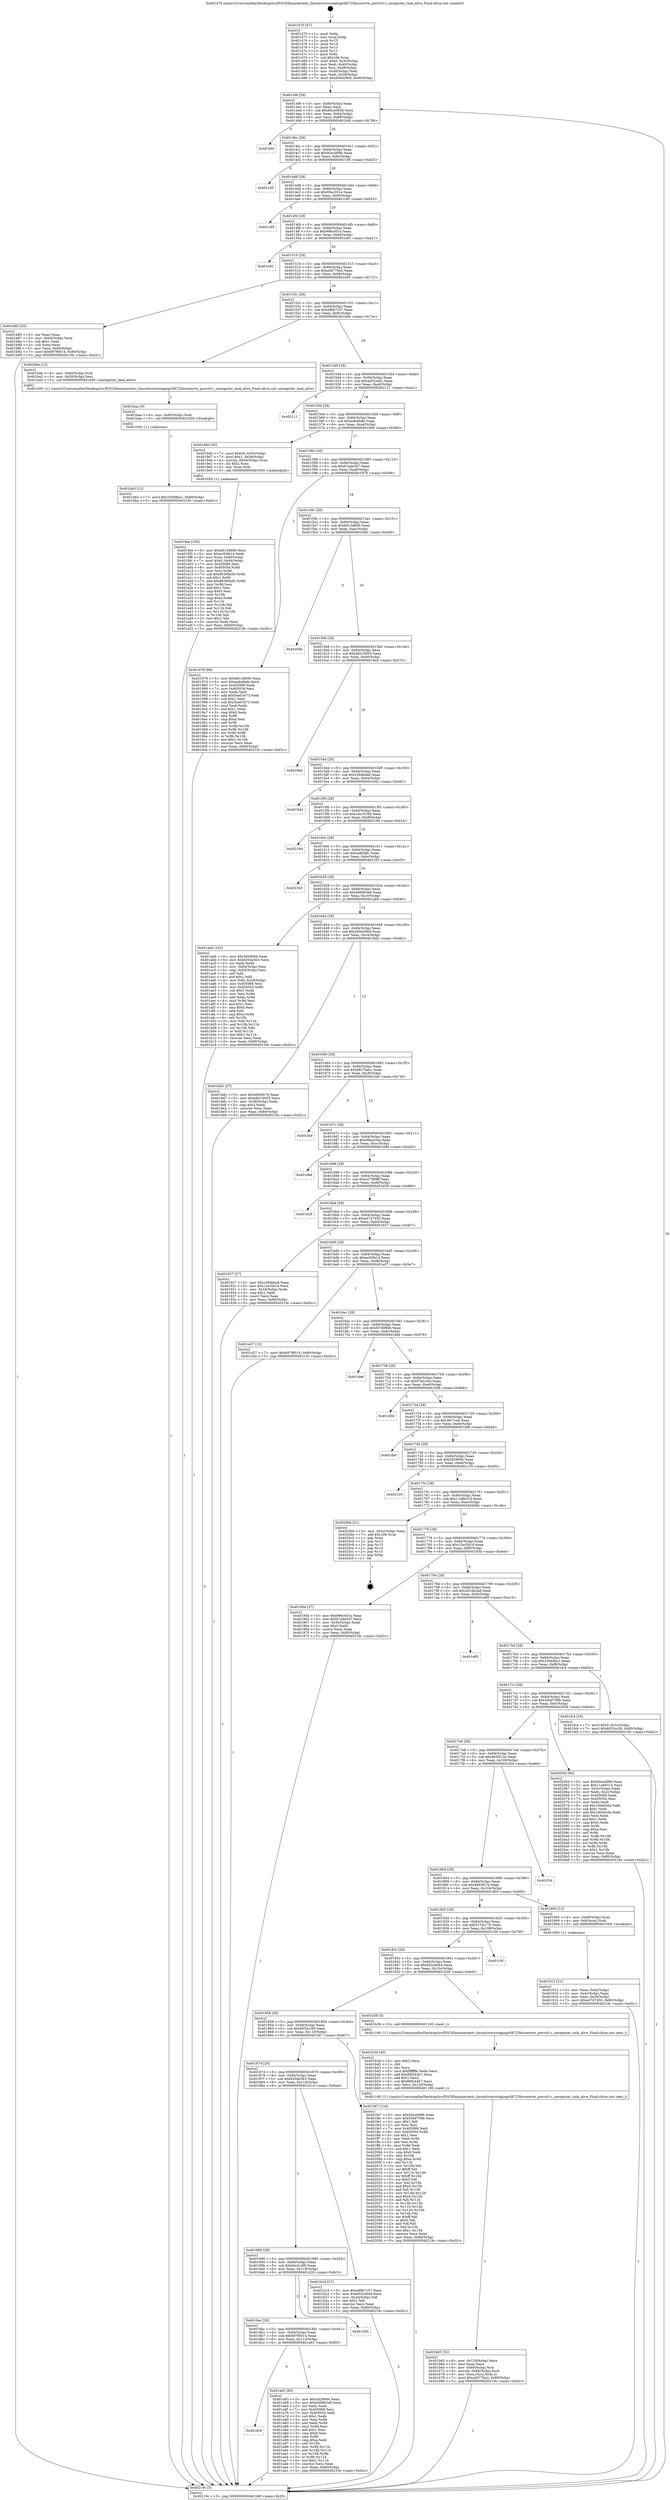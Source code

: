 digraph "0x401470" {
  label = "0x401470 (/mnt/c/Users/mathe/Desktop/tcc/POCII/binaries/extr_linuxdriversstagingrtl8723bscorertw_pwrctrl.c_unregister_task_alive_Final-ollvm.out::main(0))"
  labelloc = "t"
  node[shape=record]

  Entry [label="",width=0.3,height=0.3,shape=circle,fillcolor=black,style=filled]
  "0x40149f" [label="{
     0x40149f [29]\l
     | [instrs]\l
     &nbsp;&nbsp;0x40149f \<+3\>: mov -0x80(%rbp),%eax\l
     &nbsp;&nbsp;0x4014a2 \<+2\>: mov %eax,%ecx\l
     &nbsp;&nbsp;0x4014a4 \<+6\>: sub $0x84c40926,%ecx\l
     &nbsp;&nbsp;0x4014aa \<+6\>: mov %eax,-0x84(%rbp)\l
     &nbsp;&nbsp;0x4014b0 \<+6\>: mov %ecx,-0x88(%rbp)\l
     &nbsp;&nbsp;0x4014b6 \<+6\>: je 0000000000401bf4 \<main+0x784\>\l
  }"]
  "0x401bf4" [label="{
     0x401bf4\l
  }", style=dashed]
  "0x4014bc" [label="{
     0x4014bc [28]\l
     | [instrs]\l
     &nbsp;&nbsp;0x4014bc \<+5\>: jmp 00000000004014c1 \<main+0x51\>\l
     &nbsp;&nbsp;0x4014c1 \<+6\>: mov -0x84(%rbp),%eax\l
     &nbsp;&nbsp;0x4014c7 \<+5\>: sub $0x92ecd086,%eax\l
     &nbsp;&nbsp;0x4014cc \<+6\>: mov %eax,-0x8c(%rbp)\l
     &nbsp;&nbsp;0x4014d2 \<+6\>: je 0000000000402195 \<main+0xd25\>\l
  }"]
  Exit [label="",width=0.3,height=0.3,shape=circle,fillcolor=black,style=filled,peripheries=2]
  "0x402195" [label="{
     0x402195\l
  }", style=dashed]
  "0x4014d8" [label="{
     0x4014d8 [28]\l
     | [instrs]\l
     &nbsp;&nbsp;0x4014d8 \<+5\>: jmp 00000000004014dd \<main+0x6d\>\l
     &nbsp;&nbsp;0x4014dd \<+6\>: mov -0x84(%rbp),%eax\l
     &nbsp;&nbsp;0x4014e3 \<+5\>: sub $0x95ec201e,%eax\l
     &nbsp;&nbsp;0x4014e8 \<+6\>: mov %eax,-0x90(%rbp)\l
     &nbsp;&nbsp;0x4014ee \<+6\>: je 0000000000401c95 \<main+0x825\>\l
  }"]
  "0x401bb3" [label="{
     0x401bb3 [12]\l
     | [instrs]\l
     &nbsp;&nbsp;0x401bb3 \<+7\>: movl $0x32948ba1,-0x80(%rbp)\l
     &nbsp;&nbsp;0x401bba \<+5\>: jmp 000000000040219c \<main+0xd2c\>\l
  }"]
  "0x401c95" [label="{
     0x401c95\l
  }", style=dashed]
  "0x4014f4" [label="{
     0x4014f4 [28]\l
     | [instrs]\l
     &nbsp;&nbsp;0x4014f4 \<+5\>: jmp 00000000004014f9 \<main+0x89\>\l
     &nbsp;&nbsp;0x4014f9 \<+6\>: mov -0x84(%rbp),%eax\l
     &nbsp;&nbsp;0x4014ff \<+5\>: sub $0x996c401a,%eax\l
     &nbsp;&nbsp;0x401504 \<+6\>: mov %eax,-0x94(%rbp)\l
     &nbsp;&nbsp;0x40150a \<+6\>: je 0000000000401e91 \<main+0xa21\>\l
  }"]
  "0x401baa" [label="{
     0x401baa [9]\l
     | [instrs]\l
     &nbsp;&nbsp;0x401baa \<+4\>: mov -0x60(%rbp),%rdi\l
     &nbsp;&nbsp;0x401bae \<+5\>: call 0000000000401030 \<free@plt\>\l
     | [calls]\l
     &nbsp;&nbsp;0x401030 \{1\} (unknown)\l
  }"]
  "0x401e91" [label="{
     0x401e91\l
  }", style=dashed]
  "0x401510" [label="{
     0x401510 [28]\l
     | [instrs]\l
     &nbsp;&nbsp;0x401510 \<+5\>: jmp 0000000000401515 \<main+0xa5\>\l
     &nbsp;&nbsp;0x401515 \<+6\>: mov -0x84(%rbp),%eax\l
     &nbsp;&nbsp;0x40151b \<+5\>: sub $0xa0d77be2,%eax\l
     &nbsp;&nbsp;0x401520 \<+6\>: mov %eax,-0x98(%rbp)\l
     &nbsp;&nbsp;0x401526 \<+6\>: je 0000000000401b85 \<main+0x715\>\l
  }"]
  "0x401b65" [label="{
     0x401b65 [32]\l
     | [instrs]\l
     &nbsp;&nbsp;0x401b65 \<+6\>: mov -0x120(%rbp),%ecx\l
     &nbsp;&nbsp;0x401b6b \<+3\>: imul %eax,%ecx\l
     &nbsp;&nbsp;0x401b6e \<+4\>: mov -0x60(%rbp),%rsi\l
     &nbsp;&nbsp;0x401b72 \<+4\>: movslq -0x64(%rbp),%rdi\l
     &nbsp;&nbsp;0x401b76 \<+3\>: mov %ecx,(%rsi,%rdi,4)\l
     &nbsp;&nbsp;0x401b79 \<+7\>: movl $0xa0d77be2,-0x80(%rbp)\l
     &nbsp;&nbsp;0x401b80 \<+5\>: jmp 000000000040219c \<main+0xd2c\>\l
  }"]
  "0x401b85" [label="{
     0x401b85 [25]\l
     | [instrs]\l
     &nbsp;&nbsp;0x401b85 \<+2\>: xor %eax,%eax\l
     &nbsp;&nbsp;0x401b87 \<+3\>: mov -0x64(%rbp),%ecx\l
     &nbsp;&nbsp;0x401b8a \<+3\>: sub $0x1,%eax\l
     &nbsp;&nbsp;0x401b8d \<+2\>: sub %eax,%ecx\l
     &nbsp;&nbsp;0x401b8f \<+3\>: mov %ecx,-0x64(%rbp)\l
     &nbsp;&nbsp;0x401b92 \<+7\>: movl $0x697f6014,-0x80(%rbp)\l
     &nbsp;&nbsp;0x401b99 \<+5\>: jmp 000000000040219c \<main+0xd2c\>\l
  }"]
  "0x40152c" [label="{
     0x40152c [28]\l
     | [instrs]\l
     &nbsp;&nbsp;0x40152c \<+5\>: jmp 0000000000401531 \<main+0xc1\>\l
     &nbsp;&nbsp;0x401531 \<+6\>: mov -0x84(%rbp),%eax\l
     &nbsp;&nbsp;0x401537 \<+5\>: sub $0xa99b7c57,%eax\l
     &nbsp;&nbsp;0x40153c \<+6\>: mov %eax,-0x9c(%rbp)\l
     &nbsp;&nbsp;0x401542 \<+6\>: je 0000000000401b9e \<main+0x72e\>\l
  }"]
  "0x401b3d" [label="{
     0x401b3d [40]\l
     | [instrs]\l
     &nbsp;&nbsp;0x401b3d \<+5\>: mov $0x2,%ecx\l
     &nbsp;&nbsp;0x401b42 \<+1\>: cltd\l
     &nbsp;&nbsp;0x401b43 \<+2\>: idiv %ecx\l
     &nbsp;&nbsp;0x401b45 \<+6\>: imul $0xfffffffe,%edx,%ecx\l
     &nbsp;&nbsp;0x401b4b \<+6\>: add $0x89f244b7,%ecx\l
     &nbsp;&nbsp;0x401b51 \<+3\>: add $0x1,%ecx\l
     &nbsp;&nbsp;0x401b54 \<+6\>: sub $0x89f244b7,%ecx\l
     &nbsp;&nbsp;0x401b5a \<+6\>: mov %ecx,-0x120(%rbp)\l
     &nbsp;&nbsp;0x401b60 \<+5\>: call 0000000000401160 \<next_i\>\l
     | [calls]\l
     &nbsp;&nbsp;0x401160 \{1\} (/mnt/c/Users/mathe/Desktop/tcc/POCII/binaries/extr_linuxdriversstagingrtl8723bscorertw_pwrctrl.c_unregister_task_alive_Final-ollvm.out::next_i)\l
  }"]
  "0x401b9e" [label="{
     0x401b9e [12]\l
     | [instrs]\l
     &nbsp;&nbsp;0x401b9e \<+4\>: mov -0x60(%rbp),%rdi\l
     &nbsp;&nbsp;0x401ba2 \<+3\>: mov -0x50(%rbp),%esi\l
     &nbsp;&nbsp;0x401ba5 \<+5\>: call 0000000000401400 \<unregister_task_alive\>\l
     | [calls]\l
     &nbsp;&nbsp;0x401400 \{1\} (/mnt/c/Users/mathe/Desktop/tcc/POCII/binaries/extr_linuxdriversstagingrtl8723bscorertw_pwrctrl.c_unregister_task_alive_Final-ollvm.out::unregister_task_alive)\l
  }"]
  "0x401548" [label="{
     0x401548 [28]\l
     | [instrs]\l
     &nbsp;&nbsp;0x401548 \<+5\>: jmp 000000000040154d \<main+0xdd\>\l
     &nbsp;&nbsp;0x40154d \<+6\>: mov -0x84(%rbp),%eax\l
     &nbsp;&nbsp;0x401553 \<+5\>: sub $0xaa552ed1,%eax\l
     &nbsp;&nbsp;0x401558 \<+6\>: mov %eax,-0xa0(%rbp)\l
     &nbsp;&nbsp;0x40155e \<+6\>: je 0000000000402111 \<main+0xca1\>\l
  }"]
  "0x4018c8" [label="{
     0x4018c8\l
  }", style=dashed]
  "0x402111" [label="{
     0x402111\l
  }", style=dashed]
  "0x401564" [label="{
     0x401564 [28]\l
     | [instrs]\l
     &nbsp;&nbsp;0x401564 \<+5\>: jmp 0000000000401569 \<main+0xf9\>\l
     &nbsp;&nbsp;0x401569 \<+6\>: mov -0x84(%rbp),%eax\l
     &nbsp;&nbsp;0x40156f \<+5\>: sub $0xaa6d8afe,%eax\l
     &nbsp;&nbsp;0x401574 \<+6\>: mov %eax,-0xa4(%rbp)\l
     &nbsp;&nbsp;0x40157a \<+6\>: je 00000000004019d0 \<main+0x560\>\l
  }"]
  "0x401a63" [label="{
     0x401a63 [83]\l
     | [instrs]\l
     &nbsp;&nbsp;0x401a63 \<+5\>: mov $0x3d29094,%eax\l
     &nbsp;&nbsp;0x401a68 \<+5\>: mov $0xd46963a8,%ecx\l
     &nbsp;&nbsp;0x401a6d \<+2\>: xor %edx,%edx\l
     &nbsp;&nbsp;0x401a6f \<+7\>: mov 0x405068,%esi\l
     &nbsp;&nbsp;0x401a76 \<+7\>: mov 0x405054,%edi\l
     &nbsp;&nbsp;0x401a7d \<+3\>: sub $0x1,%edx\l
     &nbsp;&nbsp;0x401a80 \<+3\>: mov %esi,%r8d\l
     &nbsp;&nbsp;0x401a83 \<+3\>: add %edx,%r8d\l
     &nbsp;&nbsp;0x401a86 \<+4\>: imul %r8d,%esi\l
     &nbsp;&nbsp;0x401a8a \<+3\>: and $0x1,%esi\l
     &nbsp;&nbsp;0x401a8d \<+3\>: cmp $0x0,%esi\l
     &nbsp;&nbsp;0x401a90 \<+4\>: sete %r9b\l
     &nbsp;&nbsp;0x401a94 \<+3\>: cmp $0xa,%edi\l
     &nbsp;&nbsp;0x401a97 \<+4\>: setl %r10b\l
     &nbsp;&nbsp;0x401a9b \<+3\>: mov %r9b,%r11b\l
     &nbsp;&nbsp;0x401a9e \<+3\>: and %r10b,%r11b\l
     &nbsp;&nbsp;0x401aa1 \<+3\>: xor %r10b,%r9b\l
     &nbsp;&nbsp;0x401aa4 \<+3\>: or %r9b,%r11b\l
     &nbsp;&nbsp;0x401aa7 \<+4\>: test $0x1,%r11b\l
     &nbsp;&nbsp;0x401aab \<+3\>: cmovne %ecx,%eax\l
     &nbsp;&nbsp;0x401aae \<+3\>: mov %eax,-0x80(%rbp)\l
     &nbsp;&nbsp;0x401ab1 \<+5\>: jmp 000000000040219c \<main+0xd2c\>\l
  }"]
  "0x4019d0" [label="{
     0x4019d0 [30]\l
     | [instrs]\l
     &nbsp;&nbsp;0x4019d0 \<+7\>: movl $0x64,-0x50(%rbp)\l
     &nbsp;&nbsp;0x4019d7 \<+7\>: movl $0x1,-0x54(%rbp)\l
     &nbsp;&nbsp;0x4019de \<+4\>: movslq -0x54(%rbp),%rax\l
     &nbsp;&nbsp;0x4019e2 \<+4\>: shl $0x2,%rax\l
     &nbsp;&nbsp;0x4019e6 \<+3\>: mov %rax,%rdi\l
     &nbsp;&nbsp;0x4019e9 \<+5\>: call 0000000000401050 \<malloc@plt\>\l
     | [calls]\l
     &nbsp;&nbsp;0x401050 \{1\} (unknown)\l
  }"]
  "0x401580" [label="{
     0x401580 [28]\l
     | [instrs]\l
     &nbsp;&nbsp;0x401580 \<+5\>: jmp 0000000000401585 \<main+0x115\>\l
     &nbsp;&nbsp;0x401585 \<+6\>: mov -0x84(%rbp),%eax\l
     &nbsp;&nbsp;0x40158b \<+5\>: sub $0xb7ade547,%eax\l
     &nbsp;&nbsp;0x401590 \<+6\>: mov %eax,-0xa8(%rbp)\l
     &nbsp;&nbsp;0x401596 \<+6\>: je 0000000000401978 \<main+0x508\>\l
  }"]
  "0x4018ac" [label="{
     0x4018ac [28]\l
     | [instrs]\l
     &nbsp;&nbsp;0x4018ac \<+5\>: jmp 00000000004018b1 \<main+0x441\>\l
     &nbsp;&nbsp;0x4018b1 \<+6\>: mov -0x84(%rbp),%eax\l
     &nbsp;&nbsp;0x4018b7 \<+5\>: sub $0x697f6014,%eax\l
     &nbsp;&nbsp;0x4018bc \<+6\>: mov %eax,-0x11c(%rbp)\l
     &nbsp;&nbsp;0x4018c2 \<+6\>: je 0000000000401a63 \<main+0x5f3\>\l
  }"]
  "0x401978" [label="{
     0x401978 [88]\l
     | [instrs]\l
     &nbsp;&nbsp;0x401978 \<+5\>: mov $0xb813d690,%eax\l
     &nbsp;&nbsp;0x40197d \<+5\>: mov $0xaa6d8afe,%ecx\l
     &nbsp;&nbsp;0x401982 \<+7\>: mov 0x405068,%edx\l
     &nbsp;&nbsp;0x401989 \<+7\>: mov 0x405054,%esi\l
     &nbsp;&nbsp;0x401990 \<+2\>: mov %edx,%edi\l
     &nbsp;&nbsp;0x401992 \<+6\>: add $0x5ea03473,%edi\l
     &nbsp;&nbsp;0x401998 \<+3\>: sub $0x1,%edi\l
     &nbsp;&nbsp;0x40199b \<+6\>: sub $0x5ea03473,%edi\l
     &nbsp;&nbsp;0x4019a1 \<+3\>: imul %edi,%edx\l
     &nbsp;&nbsp;0x4019a4 \<+3\>: and $0x1,%edx\l
     &nbsp;&nbsp;0x4019a7 \<+3\>: cmp $0x0,%edx\l
     &nbsp;&nbsp;0x4019aa \<+4\>: sete %r8b\l
     &nbsp;&nbsp;0x4019ae \<+3\>: cmp $0xa,%esi\l
     &nbsp;&nbsp;0x4019b1 \<+4\>: setl %r9b\l
     &nbsp;&nbsp;0x4019b5 \<+3\>: mov %r8b,%r10b\l
     &nbsp;&nbsp;0x4019b8 \<+3\>: and %r9b,%r10b\l
     &nbsp;&nbsp;0x4019bb \<+3\>: xor %r9b,%r8b\l
     &nbsp;&nbsp;0x4019be \<+3\>: or %r8b,%r10b\l
     &nbsp;&nbsp;0x4019c1 \<+4\>: test $0x1,%r10b\l
     &nbsp;&nbsp;0x4019c5 \<+3\>: cmovne %ecx,%eax\l
     &nbsp;&nbsp;0x4019c8 \<+3\>: mov %eax,-0x80(%rbp)\l
     &nbsp;&nbsp;0x4019cb \<+5\>: jmp 000000000040219c \<main+0xd2c\>\l
  }"]
  "0x40159c" [label="{
     0x40159c [28]\l
     | [instrs]\l
     &nbsp;&nbsp;0x40159c \<+5\>: jmp 00000000004015a1 \<main+0x131\>\l
     &nbsp;&nbsp;0x4015a1 \<+6\>: mov -0x84(%rbp),%eax\l
     &nbsp;&nbsp;0x4015a7 \<+5\>: sub $0xb813d690,%eax\l
     &nbsp;&nbsp;0x4015ac \<+6\>: mov %eax,-0xac(%rbp)\l
     &nbsp;&nbsp;0x4015b2 \<+6\>: je 00000000004020d0 \<main+0xc60\>\l
  }"]
  "0x401d35" [label="{
     0x401d35\l
  }", style=dashed]
  "0x4020d0" [label="{
     0x4020d0\l
  }", style=dashed]
  "0x4015b8" [label="{
     0x4015b8 [28]\l
     | [instrs]\l
     &nbsp;&nbsp;0x4015b8 \<+5\>: jmp 00000000004015bd \<main+0x14d\>\l
     &nbsp;&nbsp;0x4015bd \<+6\>: mov -0x84(%rbp),%eax\l
     &nbsp;&nbsp;0x4015c3 \<+5\>: sub $0xb8210055,%eax\l
     &nbsp;&nbsp;0x4015c8 \<+6\>: mov %eax,-0xb0(%rbp)\l
     &nbsp;&nbsp;0x4015ce \<+6\>: je 00000000004018ed \<main+0x47d\>\l
  }"]
  "0x401890" [label="{
     0x401890 [28]\l
     | [instrs]\l
     &nbsp;&nbsp;0x401890 \<+5\>: jmp 0000000000401895 \<main+0x425\>\l
     &nbsp;&nbsp;0x401895 \<+6\>: mov -0x84(%rbp),%eax\l
     &nbsp;&nbsp;0x40189b \<+5\>: sub $0x64c414f0,%eax\l
     &nbsp;&nbsp;0x4018a0 \<+6\>: mov %eax,-0x118(%rbp)\l
     &nbsp;&nbsp;0x4018a6 \<+6\>: je 0000000000401d35 \<main+0x8c5\>\l
  }"]
  "0x4018ed" [label="{
     0x4018ed\l
  }", style=dashed]
  "0x4015d4" [label="{
     0x4015d4 [28]\l
     | [instrs]\l
     &nbsp;&nbsp;0x4015d4 \<+5\>: jmp 00000000004015d9 \<main+0x169\>\l
     &nbsp;&nbsp;0x4015d9 \<+6\>: mov -0x84(%rbp),%eax\l
     &nbsp;&nbsp;0x4015df \<+5\>: sub $0xc39dbba8,%eax\l
     &nbsp;&nbsp;0x4015e4 \<+6\>: mov %eax,-0xb4(%rbp)\l
     &nbsp;&nbsp;0x4015ea \<+6\>: je 0000000000401942 \<main+0x4d2\>\l
  }"]
  "0x401b1d" [label="{
     0x401b1d [27]\l
     | [instrs]\l
     &nbsp;&nbsp;0x401b1d \<+5\>: mov $0xa99b7c57,%eax\l
     &nbsp;&nbsp;0x401b22 \<+5\>: mov $0x602cbd44,%ecx\l
     &nbsp;&nbsp;0x401b27 \<+3\>: mov -0x2d(%rbp),%dl\l
     &nbsp;&nbsp;0x401b2a \<+3\>: test $0x1,%dl\l
     &nbsp;&nbsp;0x401b2d \<+3\>: cmovne %ecx,%eax\l
     &nbsp;&nbsp;0x401b30 \<+3\>: mov %eax,-0x80(%rbp)\l
     &nbsp;&nbsp;0x401b33 \<+5\>: jmp 000000000040219c \<main+0xd2c\>\l
  }"]
  "0x401942" [label="{
     0x401942\l
  }", style=dashed]
  "0x4015f0" [label="{
     0x4015f0 [28]\l
     | [instrs]\l
     &nbsp;&nbsp;0x4015f0 \<+5\>: jmp 00000000004015f5 \<main+0x185\>\l
     &nbsp;&nbsp;0x4015f5 \<+6\>: mov -0x84(%rbp),%eax\l
     &nbsp;&nbsp;0x4015fb \<+5\>: sub $0xc4a19184,%eax\l
     &nbsp;&nbsp;0x401600 \<+6\>: mov %eax,-0xb8(%rbp)\l
     &nbsp;&nbsp;0x401606 \<+6\>: je 0000000000402184 \<main+0xd14\>\l
  }"]
  "0x401874" [label="{
     0x401874 [28]\l
     | [instrs]\l
     &nbsp;&nbsp;0x401874 \<+5\>: jmp 0000000000401879 \<main+0x409\>\l
     &nbsp;&nbsp;0x401879 \<+6\>: mov -0x84(%rbp),%eax\l
     &nbsp;&nbsp;0x40187f \<+5\>: sub $0x620de3b3,%eax\l
     &nbsp;&nbsp;0x401884 \<+6\>: mov %eax,-0x114(%rbp)\l
     &nbsp;&nbsp;0x40188a \<+6\>: je 0000000000401b1d \<main+0x6ad\>\l
  }"]
  "0x402184" [label="{
     0x402184\l
  }", style=dashed]
  "0x40160c" [label="{
     0x40160c [28]\l
     | [instrs]\l
     &nbsp;&nbsp;0x40160c \<+5\>: jmp 0000000000401611 \<main+0x1a1\>\l
     &nbsp;&nbsp;0x401611 \<+6\>: mov -0x84(%rbp),%eax\l
     &nbsp;&nbsp;0x401617 \<+5\>: sub $0xcedf28fc,%eax\l
     &nbsp;&nbsp;0x40161c \<+6\>: mov %eax,-0xbc(%rbp)\l
     &nbsp;&nbsp;0x401622 \<+6\>: je 0000000000402163 \<main+0xcf3\>\l
  }"]
  "0x401fd7" [label="{
     0x401fd7 [134]\l
     | [instrs]\l
     &nbsp;&nbsp;0x401fd7 \<+5\>: mov $0x92ecd086,%eax\l
     &nbsp;&nbsp;0x401fdc \<+5\>: mov $0x430d709b,%ecx\l
     &nbsp;&nbsp;0x401fe1 \<+2\>: mov $0x1,%dl\l
     &nbsp;&nbsp;0x401fe3 \<+2\>: xor %esi,%esi\l
     &nbsp;&nbsp;0x401fe5 \<+7\>: mov 0x405068,%edi\l
     &nbsp;&nbsp;0x401fec \<+8\>: mov 0x405054,%r8d\l
     &nbsp;&nbsp;0x401ff4 \<+3\>: sub $0x1,%esi\l
     &nbsp;&nbsp;0x401ff7 \<+3\>: mov %edi,%r9d\l
     &nbsp;&nbsp;0x401ffa \<+3\>: add %esi,%r9d\l
     &nbsp;&nbsp;0x401ffd \<+4\>: imul %r9d,%edi\l
     &nbsp;&nbsp;0x402001 \<+3\>: and $0x1,%edi\l
     &nbsp;&nbsp;0x402004 \<+3\>: cmp $0x0,%edi\l
     &nbsp;&nbsp;0x402007 \<+4\>: sete %r10b\l
     &nbsp;&nbsp;0x40200b \<+4\>: cmp $0xa,%r8d\l
     &nbsp;&nbsp;0x40200f \<+4\>: setl %r11b\l
     &nbsp;&nbsp;0x402013 \<+3\>: mov %r10b,%bl\l
     &nbsp;&nbsp;0x402016 \<+3\>: xor $0xff,%bl\l
     &nbsp;&nbsp;0x402019 \<+3\>: mov %r11b,%r14b\l
     &nbsp;&nbsp;0x40201c \<+4\>: xor $0xff,%r14b\l
     &nbsp;&nbsp;0x402020 \<+3\>: xor $0x0,%dl\l
     &nbsp;&nbsp;0x402023 \<+3\>: mov %bl,%r15b\l
     &nbsp;&nbsp;0x402026 \<+4\>: and $0x0,%r15b\l
     &nbsp;&nbsp;0x40202a \<+3\>: and %dl,%r10b\l
     &nbsp;&nbsp;0x40202d \<+3\>: mov %r14b,%r12b\l
     &nbsp;&nbsp;0x402030 \<+4\>: and $0x0,%r12b\l
     &nbsp;&nbsp;0x402034 \<+3\>: and %dl,%r11b\l
     &nbsp;&nbsp;0x402037 \<+3\>: or %r10b,%r15b\l
     &nbsp;&nbsp;0x40203a \<+3\>: or %r11b,%r12b\l
     &nbsp;&nbsp;0x40203d \<+3\>: xor %r12b,%r15b\l
     &nbsp;&nbsp;0x402040 \<+3\>: or %r14b,%bl\l
     &nbsp;&nbsp;0x402043 \<+3\>: xor $0xff,%bl\l
     &nbsp;&nbsp;0x402046 \<+3\>: or $0x0,%dl\l
     &nbsp;&nbsp;0x402049 \<+2\>: and %dl,%bl\l
     &nbsp;&nbsp;0x40204b \<+3\>: or %bl,%r15b\l
     &nbsp;&nbsp;0x40204e \<+4\>: test $0x1,%r15b\l
     &nbsp;&nbsp;0x402052 \<+3\>: cmovne %ecx,%eax\l
     &nbsp;&nbsp;0x402055 \<+3\>: mov %eax,-0x80(%rbp)\l
     &nbsp;&nbsp;0x402058 \<+5\>: jmp 000000000040219c \<main+0xd2c\>\l
  }"]
  "0x402163" [label="{
     0x402163\l
  }", style=dashed]
  "0x401628" [label="{
     0x401628 [28]\l
     | [instrs]\l
     &nbsp;&nbsp;0x401628 \<+5\>: jmp 000000000040162d \<main+0x1bd\>\l
     &nbsp;&nbsp;0x40162d \<+6\>: mov -0x84(%rbp),%eax\l
     &nbsp;&nbsp;0x401633 \<+5\>: sub $0xd46963a8,%eax\l
     &nbsp;&nbsp;0x401638 \<+6\>: mov %eax,-0xc0(%rbp)\l
     &nbsp;&nbsp;0x40163e \<+6\>: je 0000000000401ab6 \<main+0x646\>\l
  }"]
  "0x401858" [label="{
     0x401858 [28]\l
     | [instrs]\l
     &nbsp;&nbsp;0x401858 \<+5\>: jmp 000000000040185d \<main+0x3ed\>\l
     &nbsp;&nbsp;0x40185d \<+6\>: mov -0x84(%rbp),%eax\l
     &nbsp;&nbsp;0x401863 \<+5\>: sub $0x6033cc56,%eax\l
     &nbsp;&nbsp;0x401868 \<+6\>: mov %eax,-0x110(%rbp)\l
     &nbsp;&nbsp;0x40186e \<+6\>: je 0000000000401fd7 \<main+0xb67\>\l
  }"]
  "0x401ab6" [label="{
     0x401ab6 [103]\l
     | [instrs]\l
     &nbsp;&nbsp;0x401ab6 \<+5\>: mov $0x3d29094,%eax\l
     &nbsp;&nbsp;0x401abb \<+5\>: mov $0x620de3b3,%ecx\l
     &nbsp;&nbsp;0x401ac0 \<+2\>: xor %edx,%edx\l
     &nbsp;&nbsp;0x401ac2 \<+3\>: mov -0x64(%rbp),%esi\l
     &nbsp;&nbsp;0x401ac5 \<+3\>: cmp -0x54(%rbp),%esi\l
     &nbsp;&nbsp;0x401ac8 \<+4\>: setl %dil\l
     &nbsp;&nbsp;0x401acc \<+4\>: and $0x1,%dil\l
     &nbsp;&nbsp;0x401ad0 \<+4\>: mov %dil,-0x2d(%rbp)\l
     &nbsp;&nbsp;0x401ad4 \<+7\>: mov 0x405068,%esi\l
     &nbsp;&nbsp;0x401adb \<+8\>: mov 0x405054,%r8d\l
     &nbsp;&nbsp;0x401ae3 \<+3\>: sub $0x1,%edx\l
     &nbsp;&nbsp;0x401ae6 \<+3\>: mov %esi,%r9d\l
     &nbsp;&nbsp;0x401ae9 \<+3\>: add %edx,%r9d\l
     &nbsp;&nbsp;0x401aec \<+4\>: imul %r9d,%esi\l
     &nbsp;&nbsp;0x401af0 \<+3\>: and $0x1,%esi\l
     &nbsp;&nbsp;0x401af3 \<+3\>: cmp $0x0,%esi\l
     &nbsp;&nbsp;0x401af6 \<+4\>: sete %dil\l
     &nbsp;&nbsp;0x401afa \<+4\>: cmp $0xa,%r8d\l
     &nbsp;&nbsp;0x401afe \<+4\>: setl %r10b\l
     &nbsp;&nbsp;0x401b02 \<+3\>: mov %dil,%r11b\l
     &nbsp;&nbsp;0x401b05 \<+3\>: and %r10b,%r11b\l
     &nbsp;&nbsp;0x401b08 \<+3\>: xor %r10b,%dil\l
     &nbsp;&nbsp;0x401b0b \<+3\>: or %dil,%r11b\l
     &nbsp;&nbsp;0x401b0e \<+4\>: test $0x1,%r11b\l
     &nbsp;&nbsp;0x401b12 \<+3\>: cmovne %ecx,%eax\l
     &nbsp;&nbsp;0x401b15 \<+3\>: mov %eax,-0x80(%rbp)\l
     &nbsp;&nbsp;0x401b18 \<+5\>: jmp 000000000040219c \<main+0xd2c\>\l
  }"]
  "0x401644" [label="{
     0x401644 [28]\l
     | [instrs]\l
     &nbsp;&nbsp;0x401644 \<+5\>: jmp 0000000000401649 \<main+0x1d9\>\l
     &nbsp;&nbsp;0x401649 \<+6\>: mov -0x84(%rbp),%eax\l
     &nbsp;&nbsp;0x40164f \<+5\>: sub $0xd50d2904,%eax\l
     &nbsp;&nbsp;0x401654 \<+6\>: mov %eax,-0xc4(%rbp)\l
     &nbsp;&nbsp;0x40165a \<+6\>: je 00000000004018d2 \<main+0x462\>\l
  }"]
  "0x401b38" [label="{
     0x401b38 [5]\l
     | [instrs]\l
     &nbsp;&nbsp;0x401b38 \<+5\>: call 0000000000401160 \<next_i\>\l
     | [calls]\l
     &nbsp;&nbsp;0x401160 \{1\} (/mnt/c/Users/mathe/Desktop/tcc/POCII/binaries/extr_linuxdriversstagingrtl8723bscorertw_pwrctrl.c_unregister_task_alive_Final-ollvm.out::next_i)\l
  }"]
  "0x4018d2" [label="{
     0x4018d2 [27]\l
     | [instrs]\l
     &nbsp;&nbsp;0x4018d2 \<+5\>: mov $0x4845fc7d,%eax\l
     &nbsp;&nbsp;0x4018d7 \<+5\>: mov $0xb8210055,%ecx\l
     &nbsp;&nbsp;0x4018dc \<+3\>: mov -0x38(%rbp),%edx\l
     &nbsp;&nbsp;0x4018df \<+3\>: cmp $0x2,%edx\l
     &nbsp;&nbsp;0x4018e2 \<+3\>: cmovne %ecx,%eax\l
     &nbsp;&nbsp;0x4018e5 \<+3\>: mov %eax,-0x80(%rbp)\l
     &nbsp;&nbsp;0x4018e8 \<+5\>: jmp 000000000040219c \<main+0xd2c\>\l
  }"]
  "0x401660" [label="{
     0x401660 [28]\l
     | [instrs]\l
     &nbsp;&nbsp;0x401660 \<+5\>: jmp 0000000000401665 \<main+0x1f5\>\l
     &nbsp;&nbsp;0x401665 \<+6\>: mov -0x84(%rbp),%eax\l
     &nbsp;&nbsp;0x40166b \<+5\>: sub $0xd8276dcc,%eax\l
     &nbsp;&nbsp;0x401670 \<+6\>: mov %eax,-0xc8(%rbp)\l
     &nbsp;&nbsp;0x401676 \<+6\>: je 0000000000401bbf \<main+0x74f\>\l
  }"]
  "0x40219c" [label="{
     0x40219c [5]\l
     | [instrs]\l
     &nbsp;&nbsp;0x40219c \<+5\>: jmp 000000000040149f \<main+0x2f\>\l
  }"]
  "0x401470" [label="{
     0x401470 [47]\l
     | [instrs]\l
     &nbsp;&nbsp;0x401470 \<+1\>: push %rbp\l
     &nbsp;&nbsp;0x401471 \<+3\>: mov %rsp,%rbp\l
     &nbsp;&nbsp;0x401474 \<+2\>: push %r15\l
     &nbsp;&nbsp;0x401476 \<+2\>: push %r14\l
     &nbsp;&nbsp;0x401478 \<+2\>: push %r13\l
     &nbsp;&nbsp;0x40147a \<+2\>: push %r12\l
     &nbsp;&nbsp;0x40147c \<+1\>: push %rbx\l
     &nbsp;&nbsp;0x40147d \<+7\>: sub $0x108,%rsp\l
     &nbsp;&nbsp;0x401484 \<+7\>: movl $0x0,-0x3c(%rbp)\l
     &nbsp;&nbsp;0x40148b \<+3\>: mov %edi,-0x40(%rbp)\l
     &nbsp;&nbsp;0x40148e \<+4\>: mov %rsi,-0x48(%rbp)\l
     &nbsp;&nbsp;0x401492 \<+3\>: mov -0x40(%rbp),%edi\l
     &nbsp;&nbsp;0x401495 \<+3\>: mov %edi,-0x38(%rbp)\l
     &nbsp;&nbsp;0x401498 \<+7\>: movl $0xd50d2904,-0x80(%rbp)\l
  }"]
  "0x40183c" [label="{
     0x40183c [28]\l
     | [instrs]\l
     &nbsp;&nbsp;0x40183c \<+5\>: jmp 0000000000401841 \<main+0x3d1\>\l
     &nbsp;&nbsp;0x401841 \<+6\>: mov -0x84(%rbp),%eax\l
     &nbsp;&nbsp;0x401847 \<+5\>: sub $0x602cbd44,%eax\l
     &nbsp;&nbsp;0x40184c \<+6\>: mov %eax,-0x10c(%rbp)\l
     &nbsp;&nbsp;0x401852 \<+6\>: je 0000000000401b38 \<main+0x6c8\>\l
  }"]
  "0x401bbf" [label="{
     0x401bbf\l
  }", style=dashed]
  "0x40167c" [label="{
     0x40167c [28]\l
     | [instrs]\l
     &nbsp;&nbsp;0x40167c \<+5\>: jmp 0000000000401681 \<main+0x211\>\l
     &nbsp;&nbsp;0x401681 \<+6\>: mov -0x84(%rbp),%eax\l
     &nbsp;&nbsp;0x401687 \<+5\>: sub $0xd9ace3ea,%eax\l
     &nbsp;&nbsp;0x40168c \<+6\>: mov %eax,-0xcc(%rbp)\l
     &nbsp;&nbsp;0x401692 \<+6\>: je 0000000000401e9d \<main+0xa2d\>\l
  }"]
  "0x401c0f" [label="{
     0x401c0f\l
  }", style=dashed]
  "0x401e9d" [label="{
     0x401e9d\l
  }", style=dashed]
  "0x401698" [label="{
     0x401698 [28]\l
     | [instrs]\l
     &nbsp;&nbsp;0x401698 \<+5\>: jmp 000000000040169d \<main+0x22d\>\l
     &nbsp;&nbsp;0x40169d \<+6\>: mov -0x84(%rbp),%eax\l
     &nbsp;&nbsp;0x4016a3 \<+5\>: sub $0xe27389ff,%eax\l
     &nbsp;&nbsp;0x4016a8 \<+6\>: mov %eax,-0xd0(%rbp)\l
     &nbsp;&nbsp;0x4016ae \<+6\>: je 0000000000401d29 \<main+0x8b9\>\l
  }"]
  "0x4019ee" [label="{
     0x4019ee [105]\l
     | [instrs]\l
     &nbsp;&nbsp;0x4019ee \<+5\>: mov $0xb813d690,%ecx\l
     &nbsp;&nbsp;0x4019f3 \<+5\>: mov $0xec93fa14,%edx\l
     &nbsp;&nbsp;0x4019f8 \<+4\>: mov %rax,-0x60(%rbp)\l
     &nbsp;&nbsp;0x4019fc \<+7\>: movl $0x0,-0x64(%rbp)\l
     &nbsp;&nbsp;0x401a03 \<+7\>: mov 0x405068,%esi\l
     &nbsp;&nbsp;0x401a0a \<+8\>: mov 0x405054,%r8d\l
     &nbsp;&nbsp;0x401a12 \<+3\>: mov %esi,%r9d\l
     &nbsp;&nbsp;0x401a15 \<+7\>: sub $0x96399a50,%r9d\l
     &nbsp;&nbsp;0x401a1c \<+4\>: sub $0x1,%r9d\l
     &nbsp;&nbsp;0x401a20 \<+7\>: add $0x96399a50,%r9d\l
     &nbsp;&nbsp;0x401a27 \<+4\>: imul %r9d,%esi\l
     &nbsp;&nbsp;0x401a2b \<+3\>: and $0x1,%esi\l
     &nbsp;&nbsp;0x401a2e \<+3\>: cmp $0x0,%esi\l
     &nbsp;&nbsp;0x401a31 \<+4\>: sete %r10b\l
     &nbsp;&nbsp;0x401a35 \<+4\>: cmp $0xa,%r8d\l
     &nbsp;&nbsp;0x401a39 \<+4\>: setl %r11b\l
     &nbsp;&nbsp;0x401a3d \<+3\>: mov %r10b,%bl\l
     &nbsp;&nbsp;0x401a40 \<+3\>: and %r11b,%bl\l
     &nbsp;&nbsp;0x401a43 \<+3\>: xor %r11b,%r10b\l
     &nbsp;&nbsp;0x401a46 \<+3\>: or %r10b,%bl\l
     &nbsp;&nbsp;0x401a49 \<+3\>: test $0x1,%bl\l
     &nbsp;&nbsp;0x401a4c \<+3\>: cmovne %edx,%ecx\l
     &nbsp;&nbsp;0x401a4f \<+3\>: mov %ecx,-0x80(%rbp)\l
     &nbsp;&nbsp;0x401a52 \<+5\>: jmp 000000000040219c \<main+0xd2c\>\l
  }"]
  "0x401d29" [label="{
     0x401d29\l
  }", style=dashed]
  "0x4016b4" [label="{
     0x4016b4 [28]\l
     | [instrs]\l
     &nbsp;&nbsp;0x4016b4 \<+5\>: jmp 00000000004016b9 \<main+0x249\>\l
     &nbsp;&nbsp;0x4016b9 \<+6\>: mov -0x84(%rbp),%eax\l
     &nbsp;&nbsp;0x4016bf \<+5\>: sub $0xe4747450,%eax\l
     &nbsp;&nbsp;0x4016c4 \<+6\>: mov %eax,-0xd4(%rbp)\l
     &nbsp;&nbsp;0x4016ca \<+6\>: je 0000000000401927 \<main+0x4b7\>\l
  }"]
  "0x401912" [label="{
     0x401912 [21]\l
     | [instrs]\l
     &nbsp;&nbsp;0x401912 \<+3\>: mov %eax,-0x4c(%rbp)\l
     &nbsp;&nbsp;0x401915 \<+3\>: mov -0x4c(%rbp),%eax\l
     &nbsp;&nbsp;0x401918 \<+3\>: mov %eax,-0x34(%rbp)\l
     &nbsp;&nbsp;0x40191b \<+7\>: movl $0xe4747450,-0x80(%rbp)\l
     &nbsp;&nbsp;0x401922 \<+5\>: jmp 000000000040219c \<main+0xd2c\>\l
  }"]
  "0x401927" [label="{
     0x401927 [27]\l
     | [instrs]\l
     &nbsp;&nbsp;0x401927 \<+5\>: mov $0xc39dbba8,%eax\l
     &nbsp;&nbsp;0x40192c \<+5\>: mov $0x12ec5b1d,%ecx\l
     &nbsp;&nbsp;0x401931 \<+3\>: mov -0x34(%rbp),%edx\l
     &nbsp;&nbsp;0x401934 \<+3\>: cmp $0x1,%edx\l
     &nbsp;&nbsp;0x401937 \<+3\>: cmovl %ecx,%eax\l
     &nbsp;&nbsp;0x40193a \<+3\>: mov %eax,-0x80(%rbp)\l
     &nbsp;&nbsp;0x40193d \<+5\>: jmp 000000000040219c \<main+0xd2c\>\l
  }"]
  "0x4016d0" [label="{
     0x4016d0 [28]\l
     | [instrs]\l
     &nbsp;&nbsp;0x4016d0 \<+5\>: jmp 00000000004016d5 \<main+0x265\>\l
     &nbsp;&nbsp;0x4016d5 \<+6\>: mov -0x84(%rbp),%eax\l
     &nbsp;&nbsp;0x4016db \<+5\>: sub $0xec93fa14,%eax\l
     &nbsp;&nbsp;0x4016e0 \<+6\>: mov %eax,-0xd8(%rbp)\l
     &nbsp;&nbsp;0x4016e6 \<+6\>: je 0000000000401a57 \<main+0x5e7\>\l
  }"]
  "0x401820" [label="{
     0x401820 [28]\l
     | [instrs]\l
     &nbsp;&nbsp;0x401820 \<+5\>: jmp 0000000000401825 \<main+0x3b5\>\l
     &nbsp;&nbsp;0x401825 \<+6\>: mov -0x84(%rbp),%eax\l
     &nbsp;&nbsp;0x40182b \<+5\>: sub $0x517dc175,%eax\l
     &nbsp;&nbsp;0x401830 \<+6\>: mov %eax,-0x108(%rbp)\l
     &nbsp;&nbsp;0x401836 \<+6\>: je 0000000000401c0f \<main+0x79f\>\l
  }"]
  "0x401a57" [label="{
     0x401a57 [12]\l
     | [instrs]\l
     &nbsp;&nbsp;0x401a57 \<+7\>: movl $0x697f6014,-0x80(%rbp)\l
     &nbsp;&nbsp;0x401a5e \<+5\>: jmp 000000000040219c \<main+0xd2c\>\l
  }"]
  "0x4016ec" [label="{
     0x4016ec [28]\l
     | [instrs]\l
     &nbsp;&nbsp;0x4016ec \<+5\>: jmp 00000000004016f1 \<main+0x281\>\l
     &nbsp;&nbsp;0x4016f1 \<+6\>: mov -0x84(%rbp),%eax\l
     &nbsp;&nbsp;0x4016f7 \<+5\>: sub $0xf47d88b6,%eax\l
     &nbsp;&nbsp;0x4016fc \<+6\>: mov %eax,-0xdc(%rbp)\l
     &nbsp;&nbsp;0x401702 \<+6\>: je 0000000000401de6 \<main+0x976\>\l
  }"]
  "0x401905" [label="{
     0x401905 [13]\l
     | [instrs]\l
     &nbsp;&nbsp;0x401905 \<+4\>: mov -0x48(%rbp),%rax\l
     &nbsp;&nbsp;0x401909 \<+4\>: mov 0x8(%rax),%rdi\l
     &nbsp;&nbsp;0x40190d \<+5\>: call 0000000000401060 \<atoi@plt\>\l
     | [calls]\l
     &nbsp;&nbsp;0x401060 \{1\} (unknown)\l
  }"]
  "0x401de6" [label="{
     0x401de6\l
  }", style=dashed]
  "0x401708" [label="{
     0x401708 [28]\l
     | [instrs]\l
     &nbsp;&nbsp;0x401708 \<+5\>: jmp 000000000040170d \<main+0x29d\>\l
     &nbsp;&nbsp;0x40170d \<+6\>: mov -0x84(%rbp),%eax\l
     &nbsp;&nbsp;0x401713 \<+5\>: sub $0xf7b01fe3,%eax\l
     &nbsp;&nbsp;0x401718 \<+6\>: mov %eax,-0xe0(%rbp)\l
     &nbsp;&nbsp;0x40171e \<+6\>: je 0000000000401d56 \<main+0x8e6\>\l
  }"]
  "0x401804" [label="{
     0x401804 [28]\l
     | [instrs]\l
     &nbsp;&nbsp;0x401804 \<+5\>: jmp 0000000000401809 \<main+0x399\>\l
     &nbsp;&nbsp;0x401809 \<+6\>: mov -0x84(%rbp),%eax\l
     &nbsp;&nbsp;0x40180f \<+5\>: sub $0x4845fc7d,%eax\l
     &nbsp;&nbsp;0x401814 \<+6\>: mov %eax,-0x104(%rbp)\l
     &nbsp;&nbsp;0x40181a \<+6\>: je 0000000000401905 \<main+0x495\>\l
  }"]
  "0x401d56" [label="{
     0x401d56\l
  }", style=dashed]
  "0x401724" [label="{
     0x401724 [28]\l
     | [instrs]\l
     &nbsp;&nbsp;0x401724 \<+5\>: jmp 0000000000401729 \<main+0x2b9\>\l
     &nbsp;&nbsp;0x401729 \<+6\>: mov -0x84(%rbp),%eax\l
     &nbsp;&nbsp;0x40172f \<+5\>: sub $0x36c7ca6,%eax\l
     &nbsp;&nbsp;0x401734 \<+6\>: mov %eax,-0xe4(%rbp)\l
     &nbsp;&nbsp;0x40173a \<+6\>: je 0000000000401fb8 \<main+0xb48\>\l
  }"]
  "0x401f2d" [label="{
     0x401f2d\l
  }", style=dashed]
  "0x401fb8" [label="{
     0x401fb8\l
  }", style=dashed]
  "0x401740" [label="{
     0x401740 [28]\l
     | [instrs]\l
     &nbsp;&nbsp;0x401740 \<+5\>: jmp 0000000000401745 \<main+0x2d5\>\l
     &nbsp;&nbsp;0x401745 \<+6\>: mov -0x84(%rbp),%eax\l
     &nbsp;&nbsp;0x40174b \<+5\>: sub $0x3d29094,%eax\l
     &nbsp;&nbsp;0x401750 \<+6\>: mov %eax,-0xe8(%rbp)\l
     &nbsp;&nbsp;0x401756 \<+6\>: je 0000000000402105 \<main+0xc95\>\l
  }"]
  "0x4017e8" [label="{
     0x4017e8 [28]\l
     | [instrs]\l
     &nbsp;&nbsp;0x4017e8 \<+5\>: jmp 00000000004017ed \<main+0x37d\>\l
     &nbsp;&nbsp;0x4017ed \<+6\>: mov -0x84(%rbp),%eax\l
     &nbsp;&nbsp;0x4017f3 \<+5\>: sub $0x483f312e,%eax\l
     &nbsp;&nbsp;0x4017f8 \<+6\>: mov %eax,-0x100(%rbp)\l
     &nbsp;&nbsp;0x4017fe \<+6\>: je 0000000000401f2d \<main+0xabd\>\l
  }"]
  "0x402105" [label="{
     0x402105\l
  }", style=dashed]
  "0x40175c" [label="{
     0x40175c [28]\l
     | [instrs]\l
     &nbsp;&nbsp;0x40175c \<+5\>: jmp 0000000000401761 \<main+0x2f1\>\l
     &nbsp;&nbsp;0x401761 \<+6\>: mov -0x84(%rbp),%eax\l
     &nbsp;&nbsp;0x401767 \<+5\>: sub $0x11a8b314,%eax\l
     &nbsp;&nbsp;0x40176c \<+6\>: mov %eax,-0xec(%rbp)\l
     &nbsp;&nbsp;0x401772 \<+6\>: je 00000000004020bb \<main+0xc4b\>\l
  }"]
  "0x40205d" [label="{
     0x40205d [94]\l
     | [instrs]\l
     &nbsp;&nbsp;0x40205d \<+5\>: mov $0x92ecd086,%eax\l
     &nbsp;&nbsp;0x402062 \<+5\>: mov $0x11a8b314,%ecx\l
     &nbsp;&nbsp;0x402067 \<+3\>: mov -0x3c(%rbp),%edx\l
     &nbsp;&nbsp;0x40206a \<+3\>: mov %edx,-0x2c(%rbp)\l
     &nbsp;&nbsp;0x40206d \<+7\>: mov 0x405068,%edx\l
     &nbsp;&nbsp;0x402074 \<+7\>: mov 0x405054,%esi\l
     &nbsp;&nbsp;0x40207b \<+2\>: mov %edx,%edi\l
     &nbsp;&nbsp;0x40207d \<+6\>: sub $0x160a0c6a,%edi\l
     &nbsp;&nbsp;0x402083 \<+3\>: sub $0x1,%edi\l
     &nbsp;&nbsp;0x402086 \<+6\>: add $0x160a0c6a,%edi\l
     &nbsp;&nbsp;0x40208c \<+3\>: imul %edi,%edx\l
     &nbsp;&nbsp;0x40208f \<+3\>: and $0x1,%edx\l
     &nbsp;&nbsp;0x402092 \<+3\>: cmp $0x0,%edx\l
     &nbsp;&nbsp;0x402095 \<+4\>: sete %r8b\l
     &nbsp;&nbsp;0x402099 \<+3\>: cmp $0xa,%esi\l
     &nbsp;&nbsp;0x40209c \<+4\>: setl %r9b\l
     &nbsp;&nbsp;0x4020a0 \<+3\>: mov %r8b,%r10b\l
     &nbsp;&nbsp;0x4020a3 \<+3\>: and %r9b,%r10b\l
     &nbsp;&nbsp;0x4020a6 \<+3\>: xor %r9b,%r8b\l
     &nbsp;&nbsp;0x4020a9 \<+3\>: or %r8b,%r10b\l
     &nbsp;&nbsp;0x4020ac \<+4\>: test $0x1,%r10b\l
     &nbsp;&nbsp;0x4020b0 \<+3\>: cmovne %ecx,%eax\l
     &nbsp;&nbsp;0x4020b3 \<+3\>: mov %eax,-0x80(%rbp)\l
     &nbsp;&nbsp;0x4020b6 \<+5\>: jmp 000000000040219c \<main+0xd2c\>\l
  }"]
  "0x4020bb" [label="{
     0x4020bb [21]\l
     | [instrs]\l
     &nbsp;&nbsp;0x4020bb \<+3\>: mov -0x2c(%rbp),%eax\l
     &nbsp;&nbsp;0x4020be \<+7\>: add $0x108,%rsp\l
     &nbsp;&nbsp;0x4020c5 \<+1\>: pop %rbx\l
     &nbsp;&nbsp;0x4020c6 \<+2\>: pop %r12\l
     &nbsp;&nbsp;0x4020c8 \<+2\>: pop %r13\l
     &nbsp;&nbsp;0x4020ca \<+2\>: pop %r14\l
     &nbsp;&nbsp;0x4020cc \<+2\>: pop %r15\l
     &nbsp;&nbsp;0x4020ce \<+1\>: pop %rbp\l
     &nbsp;&nbsp;0x4020cf \<+1\>: ret\l
  }"]
  "0x401778" [label="{
     0x401778 [28]\l
     | [instrs]\l
     &nbsp;&nbsp;0x401778 \<+5\>: jmp 000000000040177d \<main+0x30d\>\l
     &nbsp;&nbsp;0x40177d \<+6\>: mov -0x84(%rbp),%eax\l
     &nbsp;&nbsp;0x401783 \<+5\>: sub $0x12ec5b1d,%eax\l
     &nbsp;&nbsp;0x401788 \<+6\>: mov %eax,-0xf0(%rbp)\l
     &nbsp;&nbsp;0x40178e \<+6\>: je 000000000040195d \<main+0x4ed\>\l
  }"]
  "0x4017cc" [label="{
     0x4017cc [28]\l
     | [instrs]\l
     &nbsp;&nbsp;0x4017cc \<+5\>: jmp 00000000004017d1 \<main+0x361\>\l
     &nbsp;&nbsp;0x4017d1 \<+6\>: mov -0x84(%rbp),%eax\l
     &nbsp;&nbsp;0x4017d7 \<+5\>: sub $0x430d709b,%eax\l
     &nbsp;&nbsp;0x4017dc \<+6\>: mov %eax,-0xfc(%rbp)\l
     &nbsp;&nbsp;0x4017e2 \<+6\>: je 000000000040205d \<main+0xbed\>\l
  }"]
  "0x40195d" [label="{
     0x40195d [27]\l
     | [instrs]\l
     &nbsp;&nbsp;0x40195d \<+5\>: mov $0x996c401a,%eax\l
     &nbsp;&nbsp;0x401962 \<+5\>: mov $0xb7ade547,%ecx\l
     &nbsp;&nbsp;0x401967 \<+3\>: mov -0x34(%rbp),%edx\l
     &nbsp;&nbsp;0x40196a \<+3\>: cmp $0x0,%edx\l
     &nbsp;&nbsp;0x40196d \<+3\>: cmove %ecx,%eax\l
     &nbsp;&nbsp;0x401970 \<+3\>: mov %eax,-0x80(%rbp)\l
     &nbsp;&nbsp;0x401973 \<+5\>: jmp 000000000040219c \<main+0xd2c\>\l
  }"]
  "0x401794" [label="{
     0x401794 [28]\l
     | [instrs]\l
     &nbsp;&nbsp;0x401794 \<+5\>: jmp 0000000000401799 \<main+0x329\>\l
     &nbsp;&nbsp;0x401799 \<+6\>: mov -0x84(%rbp),%eax\l
     &nbsp;&nbsp;0x40179f \<+5\>: sub $0x261db3ad,%eax\l
     &nbsp;&nbsp;0x4017a4 \<+6\>: mov %eax,-0xf4(%rbp)\l
     &nbsp;&nbsp;0x4017aa \<+6\>: je 0000000000401e85 \<main+0xa15\>\l
  }"]
  "0x401fc4" [label="{
     0x401fc4 [19]\l
     | [instrs]\l
     &nbsp;&nbsp;0x401fc4 \<+7\>: movl $0x0,-0x3c(%rbp)\l
     &nbsp;&nbsp;0x401fcb \<+7\>: movl $0x6033cc56,-0x80(%rbp)\l
     &nbsp;&nbsp;0x401fd2 \<+5\>: jmp 000000000040219c \<main+0xd2c\>\l
  }"]
  "0x401e85" [label="{
     0x401e85\l
  }", style=dashed]
  "0x4017b0" [label="{
     0x4017b0 [28]\l
     | [instrs]\l
     &nbsp;&nbsp;0x4017b0 \<+5\>: jmp 00000000004017b5 \<main+0x345\>\l
     &nbsp;&nbsp;0x4017b5 \<+6\>: mov -0x84(%rbp),%eax\l
     &nbsp;&nbsp;0x4017bb \<+5\>: sub $0x32948ba1,%eax\l
     &nbsp;&nbsp;0x4017c0 \<+6\>: mov %eax,-0xf8(%rbp)\l
     &nbsp;&nbsp;0x4017c6 \<+6\>: je 0000000000401fc4 \<main+0xb54\>\l
  }"]
  Entry -> "0x401470" [label=" 1"]
  "0x40149f" -> "0x401bf4" [label=" 0"]
  "0x40149f" -> "0x4014bc" [label=" 20"]
  "0x4020bb" -> Exit [label=" 1"]
  "0x4014bc" -> "0x402195" [label=" 0"]
  "0x4014bc" -> "0x4014d8" [label=" 20"]
  "0x40205d" -> "0x40219c" [label=" 1"]
  "0x4014d8" -> "0x401c95" [label=" 0"]
  "0x4014d8" -> "0x4014f4" [label=" 20"]
  "0x401fd7" -> "0x40219c" [label=" 1"]
  "0x4014f4" -> "0x401e91" [label=" 0"]
  "0x4014f4" -> "0x401510" [label=" 20"]
  "0x401fc4" -> "0x40219c" [label=" 1"]
  "0x401510" -> "0x401b85" [label=" 1"]
  "0x401510" -> "0x40152c" [label=" 19"]
  "0x401bb3" -> "0x40219c" [label=" 1"]
  "0x40152c" -> "0x401b9e" [label=" 1"]
  "0x40152c" -> "0x401548" [label=" 18"]
  "0x401baa" -> "0x401bb3" [label=" 1"]
  "0x401548" -> "0x402111" [label=" 0"]
  "0x401548" -> "0x401564" [label=" 18"]
  "0x401b9e" -> "0x401baa" [label=" 1"]
  "0x401564" -> "0x4019d0" [label=" 1"]
  "0x401564" -> "0x401580" [label=" 17"]
  "0x401b85" -> "0x40219c" [label=" 1"]
  "0x401580" -> "0x401978" [label=" 1"]
  "0x401580" -> "0x40159c" [label=" 16"]
  "0x401b3d" -> "0x401b65" [label=" 1"]
  "0x40159c" -> "0x4020d0" [label=" 0"]
  "0x40159c" -> "0x4015b8" [label=" 16"]
  "0x401b38" -> "0x401b3d" [label=" 1"]
  "0x4015b8" -> "0x4018ed" [label=" 0"]
  "0x4015b8" -> "0x4015d4" [label=" 16"]
  "0x401ab6" -> "0x40219c" [label=" 2"]
  "0x4015d4" -> "0x401942" [label=" 0"]
  "0x4015d4" -> "0x4015f0" [label=" 16"]
  "0x401a63" -> "0x40219c" [label=" 2"]
  "0x4015f0" -> "0x402184" [label=" 0"]
  "0x4015f0" -> "0x40160c" [label=" 16"]
  "0x4018ac" -> "0x401a63" [label=" 2"]
  "0x40160c" -> "0x402163" [label=" 0"]
  "0x40160c" -> "0x401628" [label=" 16"]
  "0x401b65" -> "0x40219c" [label=" 1"]
  "0x401628" -> "0x401ab6" [label=" 2"]
  "0x401628" -> "0x401644" [label=" 14"]
  "0x401890" -> "0x401d35" [label=" 0"]
  "0x401644" -> "0x4018d2" [label=" 1"]
  "0x401644" -> "0x401660" [label=" 13"]
  "0x4018d2" -> "0x40219c" [label=" 1"]
  "0x401470" -> "0x40149f" [label=" 1"]
  "0x40219c" -> "0x40149f" [label=" 19"]
  "0x401b1d" -> "0x40219c" [label=" 2"]
  "0x401660" -> "0x401bbf" [label=" 0"]
  "0x401660" -> "0x40167c" [label=" 13"]
  "0x401874" -> "0x401b1d" [label=" 2"]
  "0x40167c" -> "0x401e9d" [label=" 0"]
  "0x40167c" -> "0x401698" [label=" 13"]
  "0x4018ac" -> "0x4018c8" [label=" 0"]
  "0x401698" -> "0x401d29" [label=" 0"]
  "0x401698" -> "0x4016b4" [label=" 13"]
  "0x401858" -> "0x401fd7" [label=" 1"]
  "0x4016b4" -> "0x401927" [label=" 1"]
  "0x4016b4" -> "0x4016d0" [label=" 12"]
  "0x401890" -> "0x4018ac" [label=" 2"]
  "0x4016d0" -> "0x401a57" [label=" 1"]
  "0x4016d0" -> "0x4016ec" [label=" 11"]
  "0x40183c" -> "0x401858" [label=" 5"]
  "0x4016ec" -> "0x401de6" [label=" 0"]
  "0x4016ec" -> "0x401708" [label=" 11"]
  "0x40183c" -> "0x401b38" [label=" 1"]
  "0x401708" -> "0x401d56" [label=" 0"]
  "0x401708" -> "0x401724" [label=" 11"]
  "0x401820" -> "0x40183c" [label=" 6"]
  "0x401724" -> "0x401fb8" [label=" 0"]
  "0x401724" -> "0x401740" [label=" 11"]
  "0x401820" -> "0x401c0f" [label=" 0"]
  "0x401740" -> "0x402105" [label=" 0"]
  "0x401740" -> "0x40175c" [label=" 11"]
  "0x401a57" -> "0x40219c" [label=" 1"]
  "0x40175c" -> "0x4020bb" [label=" 1"]
  "0x40175c" -> "0x401778" [label=" 10"]
  "0x4019ee" -> "0x40219c" [label=" 1"]
  "0x401778" -> "0x40195d" [label=" 1"]
  "0x401778" -> "0x401794" [label=" 9"]
  "0x401978" -> "0x40219c" [label=" 1"]
  "0x401794" -> "0x401e85" [label=" 0"]
  "0x401794" -> "0x4017b0" [label=" 9"]
  "0x40195d" -> "0x40219c" [label=" 1"]
  "0x4017b0" -> "0x401fc4" [label=" 1"]
  "0x4017b0" -> "0x4017cc" [label=" 8"]
  "0x4019d0" -> "0x4019ee" [label=" 1"]
  "0x4017cc" -> "0x40205d" [label=" 1"]
  "0x4017cc" -> "0x4017e8" [label=" 7"]
  "0x401858" -> "0x401874" [label=" 4"]
  "0x4017e8" -> "0x401f2d" [label=" 0"]
  "0x4017e8" -> "0x401804" [label=" 7"]
  "0x401874" -> "0x401890" [label=" 2"]
  "0x401804" -> "0x401905" [label=" 1"]
  "0x401804" -> "0x401820" [label=" 6"]
  "0x401905" -> "0x401912" [label=" 1"]
  "0x401912" -> "0x40219c" [label=" 1"]
  "0x401927" -> "0x40219c" [label=" 1"]
}
